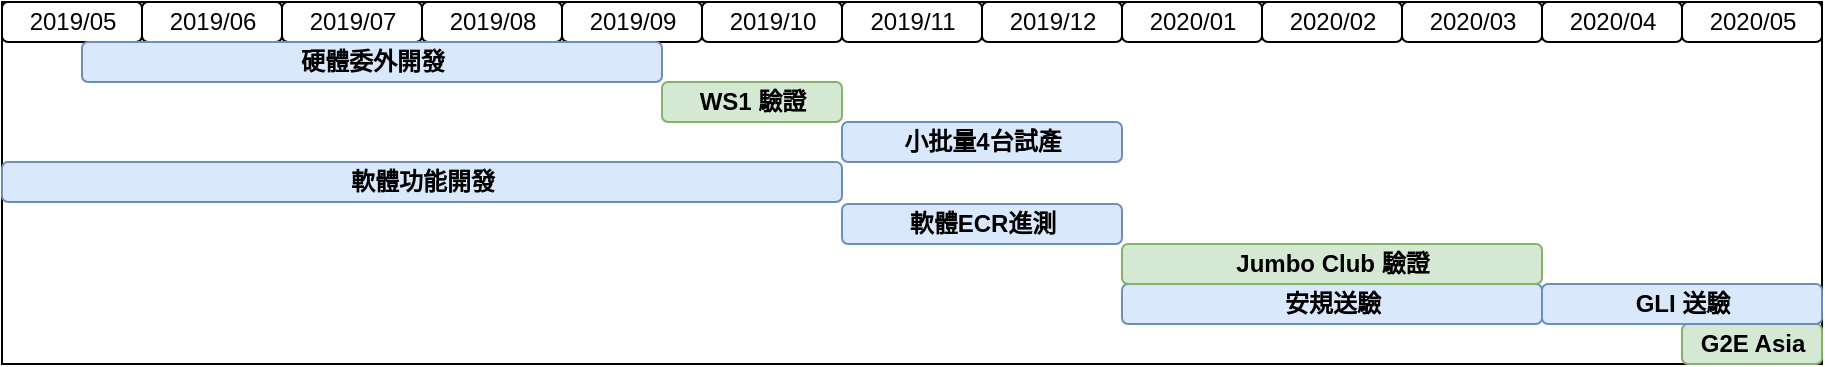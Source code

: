 <mxfile version="12.1.4" type="github" pages="1">
  <diagram name="Page-1" id="2c4490ee-f0b8-94ab-5012-d5dc3445f7a3">
    <mxGraphModel dx="1426" dy="745" grid="1" gridSize="10" guides="1" tooltips="1" connect="0" arrows="1" fold="1" page="1" pageScale="1.5" pageWidth="1169" pageHeight="826" background="#ffffff" math="0" shadow="0">
      <root>
        <mxCell id="0" style=";html=1;"/>
        <mxCell id="1" style=";html=1;" parent="0"/>
        <mxCell id="c4RQWpJA4Gw6nRBEv-Ae-34" value="" style="group;rounded=0;strokeColor=#000000;" vertex="1" connectable="0" parent="1">
          <mxGeometry x="160" y="439" width="910" height="181" as="geometry"/>
        </mxCell>
        <mxCell id="67c90442a009f359-279" value="2019/07" style="fillColor=#FFFFFF;strokeColor=#000000;strokeWidth=1;fontColor=#000000;fontStyle=0;html=1;shadow=0;rounded=1;" parent="c4RQWpJA4Gw6nRBEv-Ae-34" vertex="1">
          <mxGeometry x="140" width="70" height="20" as="geometry"/>
        </mxCell>
        <mxCell id="7a8b956e7d50b54d-104" value="2019/08" style="fillColor=#FFFFFF;strokeColor=#000000;strokeWidth=1;fontColor=#000000;fontStyle=0;html=1;shadow=0;rounded=1;" parent="c4RQWpJA4Gw6nRBEv-Ae-34" vertex="1">
          <mxGeometry x="210" width="70" height="20" as="geometry"/>
        </mxCell>
        <mxCell id="7a8b956e7d50b54d-109" value="2019/09" style="fillColor=#FFFFFF;strokeColor=#000000;strokeWidth=1;fontColor=#000000;fontStyle=0;html=1;shadow=0;rounded=1;" parent="c4RQWpJA4Gw6nRBEv-Ae-34" vertex="1">
          <mxGeometry x="280" width="70" height="20" as="geometry"/>
        </mxCell>
        <mxCell id="7a8b956e7d50b54d-114" value="2019/10" style="fillColor=#FFFFFF;strokeColor=#000000;strokeWidth=1;fontColor=#000000;fontStyle=0;html=1;shadow=0;rounded=1;" parent="c4RQWpJA4Gw6nRBEv-Ae-34" vertex="1">
          <mxGeometry x="350" width="70" height="20" as="geometry"/>
        </mxCell>
        <mxCell id="7a8b956e7d50b54d-119" value="2019/11" style="fillColor=#FFFFFF;strokeColor=#000000;strokeWidth=1;fontColor=#000000;fontStyle=0;html=1;shadow=0;rounded=1;" parent="c4RQWpJA4Gw6nRBEv-Ae-34" vertex="1">
          <mxGeometry x="420" width="70" height="20" as="geometry"/>
        </mxCell>
        <mxCell id="7a8b956e7d50b54d-124" value="2019/12" style="fillColor=#FFFFFF;strokeColor=#000000;strokeWidth=1;fontColor=#000000;fontStyle=0;html=1;shadow=0;rounded=1;" parent="c4RQWpJA4Gw6nRBEv-Ae-34" vertex="1">
          <mxGeometry x="490" width="70" height="20" as="geometry"/>
        </mxCell>
        <mxCell id="7a8b956e7d50b54d-129" value="2020/01" style="fillColor=#FFFFFF;strokeColor=#000000;strokeWidth=1;fontColor=#000000;fontStyle=0;html=1;shadow=0;rounded=1;" parent="c4RQWpJA4Gw6nRBEv-Ae-34" vertex="1">
          <mxGeometry x="560" width="70" height="20" as="geometry"/>
        </mxCell>
        <mxCell id="7a8b956e7d50b54d-134" value="2020/02" style="fillColor=#FFFFFF;strokeColor=#000000;strokeWidth=1;fontColor=#000000;fontStyle=0;html=1;shadow=0;rounded=1;" parent="c4RQWpJA4Gw6nRBEv-Ae-34" vertex="1">
          <mxGeometry x="630" width="70" height="20" as="geometry"/>
        </mxCell>
        <mxCell id="7a8b956e7d50b54d-139" value="2020/03" style="fillColor=#FFFFFF;strokeColor=#000000;strokeWidth=1;fontColor=#000000;fontStyle=0;html=1;shadow=0;rounded=1;" parent="c4RQWpJA4Gw6nRBEv-Ae-34" vertex="1">
          <mxGeometry x="700" width="70" height="20" as="geometry"/>
        </mxCell>
        <mxCell id="7a8b956e7d50b54d-145" value="2019/06" style="fillColor=#FFFFFF;strokeColor=#000000;strokeWidth=1;fontColor=#000000;fontStyle=0;html=1;shadow=0;rounded=1;" parent="c4RQWpJA4Gw6nRBEv-Ae-34" vertex="1">
          <mxGeometry x="70" width="70" height="20" as="geometry"/>
        </mxCell>
        <mxCell id="7a8b956e7d50b54d-151" value="2019/05" style="fillColor=#FFFFFF;strokeColor=#000000;strokeWidth=1;fontColor=#000000;fontStyle=0;html=1;shadow=0;rounded=1;" parent="c4RQWpJA4Gw6nRBEv-Ae-34" vertex="1">
          <mxGeometry width="70" height="20" as="geometry"/>
        </mxCell>
        <mxCell id="7a8b956e7d50b54d-157" value="2020/04" style="fillColor=#FFFFFF;strokeColor=#000000;strokeWidth=1;fontColor=#000000;fontStyle=0;html=1;shadow=0;rounded=1;" parent="c4RQWpJA4Gw6nRBEv-Ae-34" vertex="1">
          <mxGeometry x="770" width="70" height="20" as="geometry"/>
        </mxCell>
        <mxCell id="7a8b956e7d50b54d-353" value="硬體委外開發" style="align=center;strokeColor=#6c8ebf;html=1;fillColor=#dae8fc;fontStyle=1;shadow=0;rounded=1;" parent="c4RQWpJA4Gw6nRBEv-Ae-34" vertex="1">
          <mxGeometry x="40" y="20" width="290" height="20" as="geometry"/>
        </mxCell>
        <mxCell id="7a8b956e7d50b54d-354" value="軟體功能開發" style="align=center;strokeColor=#6c8ebf;html=1;fillColor=#dae8fc;fontStyle=1;shadow=0;rounded=1;" parent="c4RQWpJA4Gw6nRBEv-Ae-34" vertex="1">
          <mxGeometry y="80" width="420" height="20" as="geometry"/>
        </mxCell>
        <mxCell id="7a8b956e7d50b54d-355" value="安規送驗" style="align=center;strokeColor=#6c8ebf;html=1;fillColor=#dae8fc;fontStyle=1;shadow=0;rounded=1;" parent="c4RQWpJA4Gw6nRBEv-Ae-34" vertex="1">
          <mxGeometry x="560" y="141" width="210" height="20" as="geometry"/>
        </mxCell>
        <mxCell id="7a8b956e7d50b54d-358" value="小批量4台試產" style="align=center;strokeColor=#6c8ebf;html=1;fillColor=#dae8fc;fontStyle=1;shadow=0;rounded=1;" parent="c4RQWpJA4Gw6nRBEv-Ae-34" vertex="1">
          <mxGeometry x="420" y="60" width="140" height="20" as="geometry"/>
        </mxCell>
        <mxCell id="c4RQWpJA4Gw6nRBEv-Ae-6" value="2020/05" style="fillColor=#FFFFFF;strokeColor=#000000;strokeWidth=1;fontColor=#000000;fontStyle=0;html=1;shadow=0;rounded=1;" vertex="1" parent="c4RQWpJA4Gw6nRBEv-Ae-34">
          <mxGeometry x="840" width="70" height="20" as="geometry"/>
        </mxCell>
        <mxCell id="7a8b956e7d50b54d-357" value="G2E Asia" style="align=center;strokeColor=#82b366;html=1;fillColor=#d5e8d4;fontStyle=1;shadow=0;rounded=1;" parent="c4RQWpJA4Gw6nRBEv-Ae-34" vertex="1">
          <mxGeometry x="840" y="161" width="70" height="20" as="geometry"/>
        </mxCell>
        <mxCell id="7a8b956e7d50b54d-356" value="GLI 送驗" style="align=center;strokeColor=#6c8ebf;html=1;fillColor=#dae8fc;fontStyle=1;shadow=0;rounded=1;" parent="c4RQWpJA4Gw6nRBEv-Ae-34" vertex="1">
          <mxGeometry x="770" y="141" width="140" height="20" as="geometry"/>
        </mxCell>
        <mxCell id="c4RQWpJA4Gw6nRBEv-Ae-29" value="WS1 驗證" style="align=center;strokeColor=#82b366;html=1;fillColor=#d5e8d4;fontStyle=1;shadow=0;rounded=1;" vertex="1" parent="c4RQWpJA4Gw6nRBEv-Ae-34">
          <mxGeometry x="330" y="40" width="90" height="20" as="geometry"/>
        </mxCell>
        <mxCell id="c4RQWpJA4Gw6nRBEv-Ae-32" value="Jumbo Club 驗證" style="align=center;strokeColor=#82b366;html=1;fillColor=#d5e8d4;fontStyle=1;shadow=0;rounded=1;" vertex="1" parent="c4RQWpJA4Gw6nRBEv-Ae-34">
          <mxGeometry x="560" y="121" width="210" height="20" as="geometry"/>
        </mxCell>
        <mxCell id="c4RQWpJA4Gw6nRBEv-Ae-33" value="軟體ECR進測" style="align=center;strokeColor=#6c8ebf;html=1;fillColor=#dae8fc;fontStyle=1;shadow=0;rounded=1;" vertex="1" parent="c4RQWpJA4Gw6nRBEv-Ae-34">
          <mxGeometry x="420" y="101" width="140" height="20" as="geometry"/>
        </mxCell>
      </root>
    </mxGraphModel>
  </diagram>
</mxfile>

